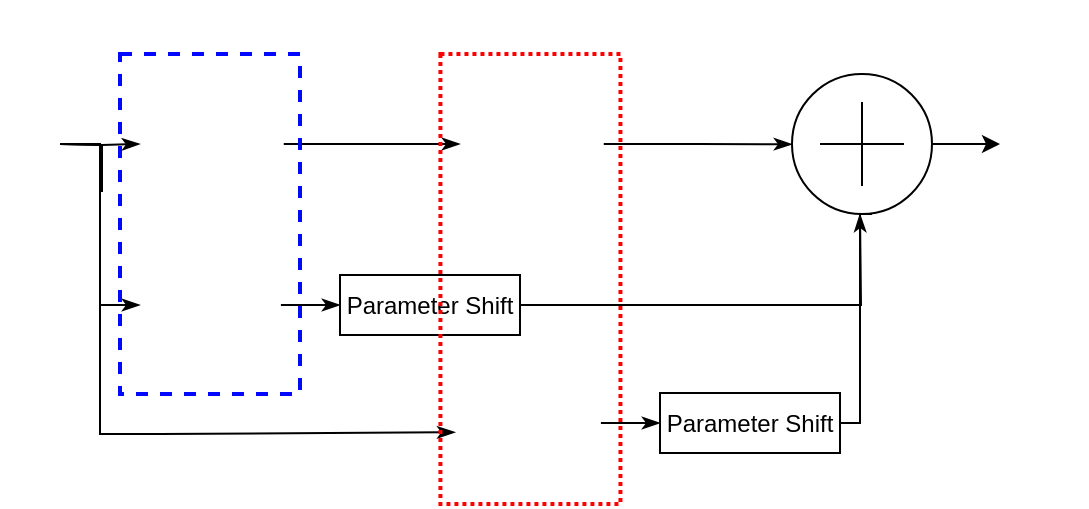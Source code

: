 <mxfile version="21.2.7" type="device">
  <diagram id="zvLTGMn5gk5Rh28aIZBp" name="Page-1">
    <mxGraphModel dx="1026" dy="524" grid="1" gridSize="10" guides="1" tooltips="1" connect="1" arrows="1" fold="1" page="1" pageScale="1" pageWidth="850" pageHeight="1100" math="0" shadow="0">
      <root>
        <mxCell id="0" />
        <mxCell id="1" parent="0" />
        <mxCell id="evAMdRpHVFR4wJkXm2O9-28" style="edgeStyle=orthogonalEdgeStyle;rounded=0;orthogonalLoop=1;jettySize=auto;html=1;exitX=1;exitY=0.5;exitDx=0;exitDy=0;exitPerimeter=0;entryX=0;entryY=0.5;entryDx=0;entryDy=0;endArrow=classicThin;endFill=1;" parent="1" target="evAMdRpHVFR4wJkXm2O9-7" edge="1">
          <mxGeometry relative="1" as="geometry">
            <mxPoint x="160" y="75" as="sourcePoint" />
          </mxGeometry>
        </mxCell>
        <mxCell id="evAMdRpHVFR4wJkXm2O9-37" style="edgeStyle=orthogonalEdgeStyle;rounded=0;orthogonalLoop=1;jettySize=auto;html=1;exitX=1;exitY=0.5;exitDx=0;exitDy=0;exitPerimeter=0;entryX=0;entryY=0.5;entryDx=0;entryDy=0;endArrow=classicThin;endFill=1;" parent="1" target="evAMdRpHVFR4wJkXm2O9-11" edge="1">
          <mxGeometry relative="1" as="geometry">
            <mxPoint x="160" y="75" as="sourcePoint" />
          </mxGeometry>
        </mxCell>
        <mxCell id="evAMdRpHVFR4wJkXm2O9-29" style="edgeStyle=orthogonalEdgeStyle;rounded=0;orthogonalLoop=1;jettySize=auto;html=1;exitX=1;exitY=0.5;exitDx=0;exitDy=0;entryX=0;entryY=0.5;entryDx=0;entryDy=0;endArrow=classicThin;endFill=1;" parent="1" source="evAMdRpHVFR4wJkXm2O9-7" target="evAMdRpHVFR4wJkXm2O9-26" edge="1">
          <mxGeometry relative="1" as="geometry" />
        </mxCell>
        <mxCell id="evAMdRpHVFR4wJkXm2O9-7" value="" style="shape=image;verticalLabelPosition=bottom;labelBackgroundColor=default;verticalAlign=top;aspect=fixed;imageAspect=0;image=https://d2xunoxnk3vwmv.cloudfront.net/encyclopedias/636541190776437758-BSF2.jpg;clipPath=inset(0% 20% 1.58% 20%);" parent="1" vertex="1">
          <mxGeometry x="200" y="40" width="71.87" height="70" as="geometry" />
        </mxCell>
        <mxCell id="evAMdRpHVFR4wJkXm2O9-42" style="edgeStyle=orthogonalEdgeStyle;rounded=0;orthogonalLoop=1;jettySize=auto;html=1;exitX=1;exitY=0.5;exitDx=0;exitDy=0;entryX=0;entryY=0.5;entryDx=0;entryDy=0;endArrow=classicThin;endFill=1;" parent="1" source="evAMdRpHVFR4wJkXm2O9-11" target="evAMdRpHVFR4wJkXm2O9-35" edge="1">
          <mxGeometry relative="1" as="geometry" />
        </mxCell>
        <mxCell id="evAMdRpHVFR4wJkXm2O9-11" value="" style="shape=image;verticalLabelPosition=bottom;labelBackgroundColor=default;verticalAlign=top;aspect=fixed;imageAspect=0;image=https://d2xunoxnk3vwmv.cloudfront.net/encyclopedias/636541190730678649-BPF2.jpg;clipPath=inset(0% 20.19% 0% 19.57%);" parent="1" vertex="1">
          <mxGeometry x="200" y="121" width="70.45" height="69" as="geometry" />
        </mxCell>
        <mxCell id="evAMdRpHVFR4wJkXm2O9-20" value="" style="html=1;verticalLabelPosition=bottom;align=center;labelBackgroundColor=#ffffff;verticalAlign=top;strokeWidth=1;strokeColor=#000000;shadow=0;dashed=0;shape=mxgraph.ios7.icons.add;" parent="1" vertex="1">
          <mxGeometry x="526" y="40" width="70" height="70" as="geometry" />
        </mxCell>
        <mxCell id="evAMdRpHVFR4wJkXm2O9-26" value="" style="shape=image;verticalLabelPosition=bottom;labelBackgroundColor=default;verticalAlign=top;aspect=fixed;imageAspect=0;image=https://d2xunoxnk3vwmv.cloudfront.net/encyclopedias/636541190776437758-BSF2.jpg;clipPath=inset(0% 20% 1.58% 20%);" parent="1" vertex="1">
          <mxGeometry x="360" y="40" width="71.87" height="70" as="geometry" />
        </mxCell>
        <mxCell id="evAMdRpHVFR4wJkXm2O9-32" style="edgeStyle=orthogonalEdgeStyle;rounded=0;orthogonalLoop=1;jettySize=auto;html=1;exitX=1;exitY=0.5;exitDx=0;exitDy=0;entryX=0;entryY=0.502;entryDx=0;entryDy=0;entryPerimeter=0;endArrow=classicThin;endFill=1;" parent="1" source="evAMdRpHVFR4wJkXm2O9-26" target="evAMdRpHVFR4wJkXm2O9-20" edge="1">
          <mxGeometry relative="1" as="geometry">
            <mxPoint x="471.87" y="75" as="sourcePoint" />
          </mxGeometry>
        </mxCell>
        <mxCell id="evAMdRpHVFR4wJkXm2O9-46" style="edgeStyle=orthogonalEdgeStyle;rounded=0;orthogonalLoop=1;jettySize=auto;html=1;exitX=1;exitY=0.5;exitDx=0;exitDy=0;endArrow=classicThin;endFill=1;" parent="1" source="evAMdRpHVFR4wJkXm2O9-35" edge="1">
          <mxGeometry relative="1" as="geometry">
            <mxPoint x="560" y="110" as="targetPoint" />
          </mxGeometry>
        </mxCell>
        <mxCell id="evAMdRpHVFR4wJkXm2O9-35" value="Parameter Shift" style="text;html=1;strokeColor=default;fillColor=none;align=center;verticalAlign=middle;whiteSpace=wrap;rounded=0;strokeWidth=1;" parent="1" vertex="1">
          <mxGeometry x="300" y="140.5" width="90" height="30" as="geometry" />
        </mxCell>
        <mxCell id="evAMdRpHVFR4wJkXm2O9-45" style="edgeStyle=orthogonalEdgeStyle;rounded=0;orthogonalLoop=1;jettySize=auto;html=1;exitX=1;exitY=0.5;exitDx=0;exitDy=0;entryX=0.571;entryY=1;entryDx=0;entryDy=0;entryPerimeter=0;endArrow=none;endFill=0;" parent="1" source="evAMdRpHVFR4wJkXm2O9-36" target="evAMdRpHVFR4wJkXm2O9-20" edge="1">
          <mxGeometry relative="1" as="geometry">
            <Array as="points">
              <mxPoint x="560" y="215" />
            </Array>
          </mxGeometry>
        </mxCell>
        <mxCell id="evAMdRpHVFR4wJkXm2O9-36" value="Parameter Shift" style="text;html=1;strokeColor=default;fillColor=none;align=center;verticalAlign=middle;whiteSpace=wrap;rounded=0;strokeWidth=1;" parent="1" vertex="1">
          <mxGeometry x="460" y="199.5" width="90" height="30" as="geometry" />
        </mxCell>
        <mxCell id="evAMdRpHVFR4wJkXm2O9-43" style="edgeStyle=orthogonalEdgeStyle;rounded=0;orthogonalLoop=1;jettySize=auto;html=1;exitX=1;exitY=0.5;exitDx=0;exitDy=0;entryX=0;entryY=0.5;entryDx=0;entryDy=0;endArrow=classicThin;endFill=1;" parent="1" source="evAMdRpHVFR4wJkXm2O9-39" target="evAMdRpHVFR4wJkXm2O9-36" edge="1">
          <mxGeometry relative="1" as="geometry" />
        </mxCell>
        <mxCell id="evAMdRpHVFR4wJkXm2O9-39" value="" style="shape=image;verticalLabelPosition=bottom;labelBackgroundColor=default;verticalAlign=top;aspect=fixed;imageAspect=0;image=https://d2xunoxnk3vwmv.cloudfront.net/encyclopedias/636541190730678649-BPF2.jpg;clipPath=inset(0% 20.19% 0% 19.57%);" parent="1" vertex="1">
          <mxGeometry x="360" y="180" width="70.45" height="69" as="geometry" />
        </mxCell>
        <mxCell id="evAMdRpHVFR4wJkXm2O9-41" style="edgeStyle=orthogonalEdgeStyle;rounded=0;orthogonalLoop=1;jettySize=auto;html=1;exitX=1;exitY=0.5;exitDx=0;exitDy=0;exitPerimeter=0;entryX=-0.034;entryY=0.567;entryDx=0;entryDy=0;endArrow=classicThin;endFill=1;entryPerimeter=0;" parent="1" target="evAMdRpHVFR4wJkXm2O9-39" edge="1">
          <mxGeometry relative="1" as="geometry">
            <mxPoint x="160" y="75" as="sourcePoint" />
            <mxPoint x="210" y="165.5" as="targetPoint" />
            <Array as="points">
              <mxPoint x="180" y="75" />
              <mxPoint x="180" y="220" />
              <mxPoint x="210" y="220" />
            </Array>
          </mxGeometry>
        </mxCell>
        <mxCell id="evAMdRpHVFR4wJkXm2O9-60" value="" style="shape=image;verticalLabelPosition=bottom;labelBackgroundColor=default;verticalAlign=top;aspect=fixed;imageAspect=0;image=https://latex2png.com/pngs/426f8b9c19be212df5cd8e5c64575ab9.png;" parent="1" vertex="1">
          <mxGeometry x="218.9" y="90" width="32.65" height="20" as="geometry" />
        </mxCell>
        <mxCell id="evAMdRpHVFR4wJkXm2O9-61" value="" style="shape=image;verticalLabelPosition=bottom;labelBackgroundColor=default;verticalAlign=top;aspect=fixed;imageAspect=0;image=https://latex2png.com/pngs/0e6d1f4b2abdb4cf37318444f9039920.png;" parent="1" vertex="1">
          <mxGeometry x="379.2" y="90" width="33.47" height="20" as="geometry" />
        </mxCell>
        <mxCell id="evAMdRpHVFR4wJkXm2O9-62" value="" style="shape=image;verticalLabelPosition=bottom;labelBackgroundColor=default;verticalAlign=top;aspect=fixed;imageAspect=0;image=https://latex2png.com/pngs/ba3322ceba4eae6efd0d61cefe2cf4e8.png;" parent="1" vertex="1">
          <mxGeometry x="460" y="170.5" width="26.67" height="20" as="geometry" />
        </mxCell>
        <mxCell id="evAMdRpHVFR4wJkXm2O9-63" value="" style="shape=image;verticalLabelPosition=bottom;labelBackgroundColor=default;verticalAlign=top;aspect=fixed;imageAspect=0;image=https://latex2png.com/pngs/1893ed70726e0fca6835b66e6439a90c.png;" parent="1" vertex="1">
          <mxGeometry x="300" y="110" width="26.77" height="20.5" as="geometry" />
        </mxCell>
        <mxCell id="evAMdRpHVFR4wJkXm2O9-64" value="" style="endArrow=classic;html=1;rounded=0;strokeColor=#000000;fontSize=9;" parent="1" source="evAMdRpHVFR4wJkXm2O9-20" edge="1">
          <mxGeometry width="50" height="50" relative="1" as="geometry">
            <mxPoint x="430" y="190" as="sourcePoint" />
            <mxPoint x="630" y="75" as="targetPoint" />
          </mxGeometry>
        </mxCell>
        <mxCell id="HA_GkNCiBHtXIB3IIWOB-2" value="" style="shape=image;verticalLabelPosition=bottom;labelBackgroundColor=default;verticalAlign=top;aspect=fixed;imageAspect=0;image=https://latex2png.com/pngs/70cc31cd6d871f16acd47c49e9b47e27.png;" vertex="1" parent="1">
          <mxGeometry x="378.49" y="220" width="33.47" height="20" as="geometry" />
        </mxCell>
        <mxCell id="HA_GkNCiBHtXIB3IIWOB-3" value="" style="shape=image;verticalLabelPosition=bottom;labelBackgroundColor=default;verticalAlign=top;aspect=fixed;imageAspect=0;image=https://latex2png.com/pngs/5838d80a43506b015b32f6f1352027d5.png;" vertex="1" parent="1">
          <mxGeometry x="218.49" y="160" width="33.47" height="20" as="geometry" />
        </mxCell>
        <mxCell id="HA_GkNCiBHtXIB3IIWOB-4" value="" style="shape=image;verticalLabelPosition=bottom;labelBackgroundColor=default;verticalAlign=top;aspect=fixed;imageAspect=0;image=https://latex2png.com/pngs/b0cd94fbed368bfa8830f11eb2664dc7.png;" vertex="1" parent="1">
          <mxGeometry x="130" y="65" width="22.11" height="20" as="geometry" />
        </mxCell>
        <mxCell id="HA_GkNCiBHtXIB3IIWOB-6" value="" style="shape=image;verticalLabelPosition=bottom;labelBackgroundColor=default;verticalAlign=top;aspect=fixed;imageAspect=0;image=https://latex2png.com/pngs/477326cf0a233f4e8243bdd6ca0917b1.png;" vertex="1" parent="1">
          <mxGeometry x="640" y="55" width="33.17" height="30" as="geometry" />
        </mxCell>
        <mxCell id="HA_GkNCiBHtXIB3IIWOB-8" value="" style="rounded=0;whiteSpace=wrap;html=1;fillColor=none;strokeWidth=2;strokeColor=#0008ff;dashed=1;" vertex="1" parent="1">
          <mxGeometry x="190" y="30" width="90" height="170" as="geometry" />
        </mxCell>
        <mxCell id="HA_GkNCiBHtXIB3IIWOB-9" value="" style="rounded=0;whiteSpace=wrap;html=1;fillColor=none;strokeWidth=2;strokeColor=#ff0000;dashed=1;dashPattern=1 1;" vertex="1" parent="1">
          <mxGeometry x="350.22" y="30" width="90" height="225" as="geometry" />
        </mxCell>
        <mxCell id="HA_GkNCiBHtXIB3IIWOB-10" value="" style="shape=image;verticalLabelPosition=bottom;labelBackgroundColor=default;verticalAlign=top;aspect=fixed;imageAspect=0;image=https://latex2png.com/pngs/31581e74ad0f8368a8788e79466ad2f3.png;" vertex="1" parent="1">
          <mxGeometry x="200" y="3.37" width="70" height="23.63" as="geometry" />
        </mxCell>
        <mxCell id="HA_GkNCiBHtXIB3IIWOB-11" value="" style="shape=image;verticalLabelPosition=bottom;labelBackgroundColor=default;verticalAlign=top;aspect=fixed;imageAspect=0;image=https://latex2png.com/pngs/2432c5bc4bd64ccbaaf1fd7df47e04fd.png;" vertex="1" parent="1">
          <mxGeometry x="358" y="5.37" width="70" height="23.63" as="geometry" />
        </mxCell>
      </root>
    </mxGraphModel>
  </diagram>
</mxfile>

